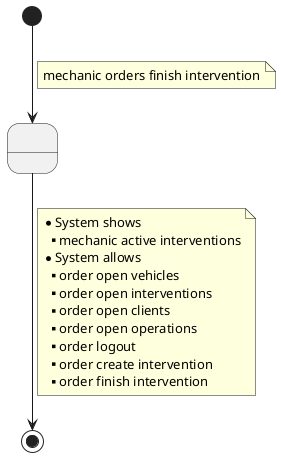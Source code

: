 @startuml

state 2 as " "

[*] --> 2
note on link
    mechanic orders finish intervention
end note

2 --> [*]
note on link
    * System shows
    ** mechanic active interventions
    * System allows
    ** order open vehicles
    ** order open interventions
    ** order open clients
    ** order open operations
    ** order logout
    ** order create intervention
    ** order finish intervention
end note

@enduml
